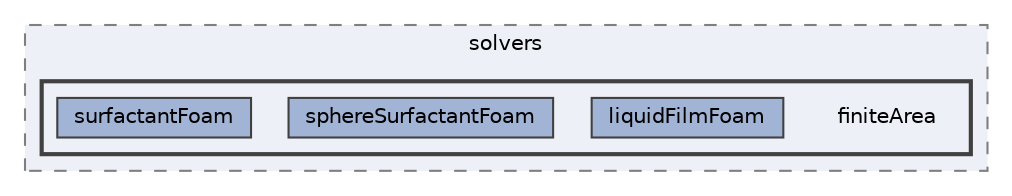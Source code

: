digraph "applications/solvers/finiteArea"
{
 // LATEX_PDF_SIZE
  bgcolor="transparent";
  edge [fontname=Helvetica,fontsize=10,labelfontname=Helvetica,labelfontsize=10];
  node [fontname=Helvetica,fontsize=10,shape=box,height=0.2,width=0.4];
  compound=true
  subgraph clusterdir_fdd174abb8ada244b49e98779c87ac3c {
    graph [ bgcolor="#edf0f7", pencolor="grey50", label="solvers", fontname=Helvetica,fontsize=10 style="filled,dashed", URL="dir_fdd174abb8ada244b49e98779c87ac3c.html",tooltip=""]
  subgraph clusterdir_8093b55327f00aa4ed58d387e2e10983 {
    graph [ bgcolor="#edf0f7", pencolor="grey25", label="", fontname=Helvetica,fontsize=10 style="filled,bold", URL="dir_8093b55327f00aa4ed58d387e2e10983.html",tooltip=""]
    dir_8093b55327f00aa4ed58d387e2e10983 [shape=plaintext, label="finiteArea"];
  dir_24ca5efb34cb9c57cca2fce07ce916d5 [label="liquidFilmFoam", fillcolor="#a2b4d6", color="grey25", style="filled", URL="dir_24ca5efb34cb9c57cca2fce07ce916d5.html",tooltip=""];
  dir_139b1e9e54b237de198599ae97b00dcb [label="sphereSurfactantFoam", fillcolor="#a2b4d6", color="grey25", style="filled", URL="dir_139b1e9e54b237de198599ae97b00dcb.html",tooltip=""];
  dir_c88f667f77dea2fa18afd6316e3d4509 [label="surfactantFoam", fillcolor="#a2b4d6", color="grey25", style="filled", URL="dir_c88f667f77dea2fa18afd6316e3d4509.html",tooltip=""];
  }
  }
}
